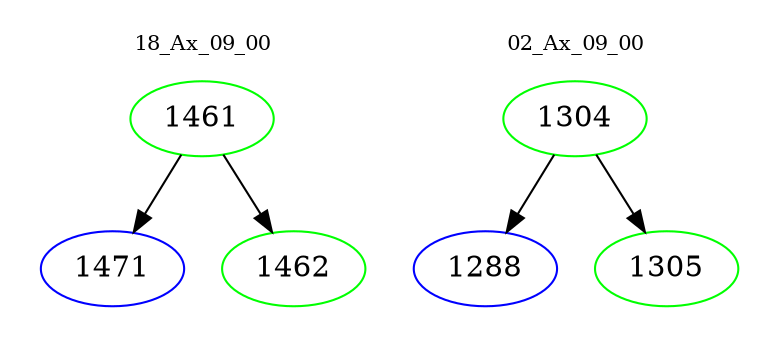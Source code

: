 digraph{
subgraph cluster_0 {
color = white
label = "18_Ax_09_00";
fontsize=10;
T0_1461 [label="1461", color="green"]
T0_1461 -> T0_1471 [color="black"]
T0_1471 [label="1471", color="blue"]
T0_1461 -> T0_1462 [color="black"]
T0_1462 [label="1462", color="green"]
}
subgraph cluster_1 {
color = white
label = "02_Ax_09_00";
fontsize=10;
T1_1304 [label="1304", color="green"]
T1_1304 -> T1_1288 [color="black"]
T1_1288 [label="1288", color="blue"]
T1_1304 -> T1_1305 [color="black"]
T1_1305 [label="1305", color="green"]
}
}
